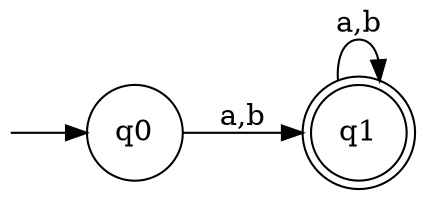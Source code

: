 strict digraph {
 rankdir=LR;

node [shape = none, label = "", width = 0, height = 0]; qd;
node [label="\N", width = 0.5, height = 0.5];
node [shape = doublecircle]; 
q1;

node [shape = circle];
qd -> q0
q0 -> q1[label="a,b"]
q1 -> q1[label="a,b"]
}
